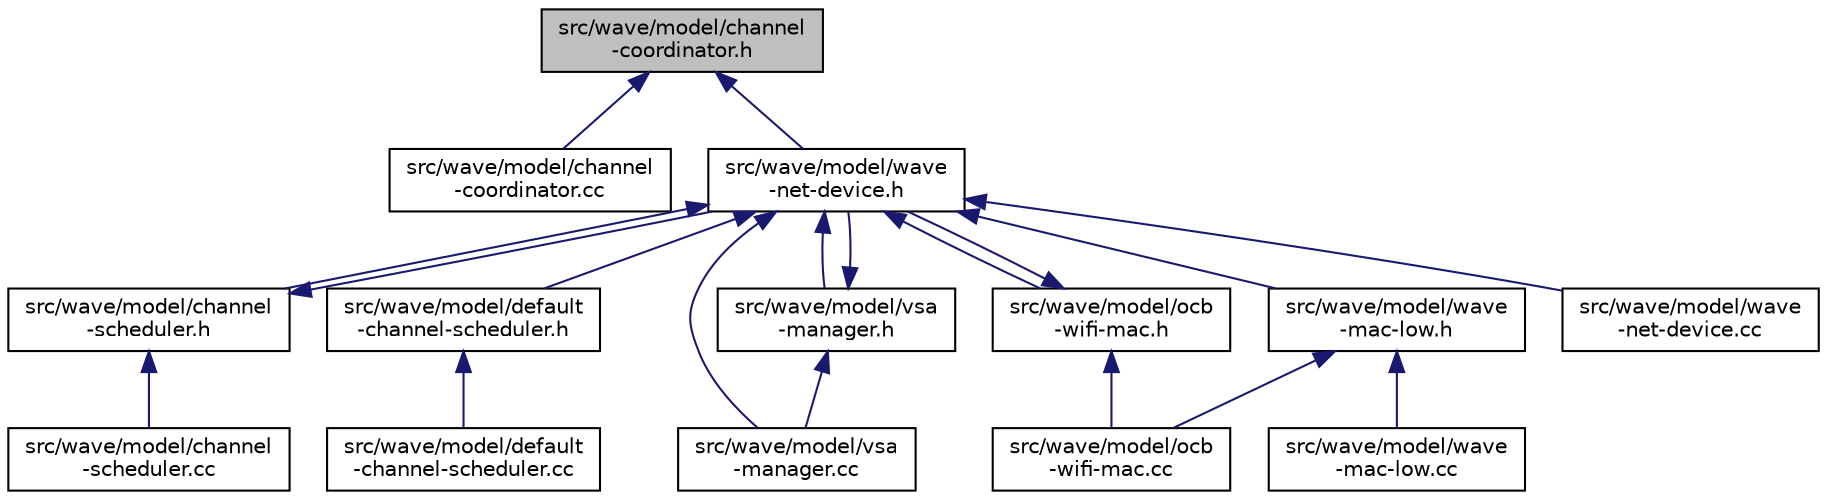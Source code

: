 digraph "src/wave/model/channel-coordinator.h"
{
 // LATEX_PDF_SIZE
  edge [fontname="Helvetica",fontsize="10",labelfontname="Helvetica",labelfontsize="10"];
  node [fontname="Helvetica",fontsize="10",shape=record];
  Node1 [label="src/wave/model/channel\l-coordinator.h",height=0.2,width=0.4,color="black", fillcolor="grey75", style="filled", fontcolor="black",tooltip=" "];
  Node1 -> Node2 [dir="back",color="midnightblue",fontsize="10",style="solid",fontname="Helvetica"];
  Node2 [label="src/wave/model/channel\l-coordinator.cc",height=0.2,width=0.4,color="black", fillcolor="white", style="filled",URL="$channel-coordinator_8cc.html",tooltip=" "];
  Node1 -> Node3 [dir="back",color="midnightblue",fontsize="10",style="solid",fontname="Helvetica"];
  Node3 [label="src/wave/model/wave\l-net-device.h",height=0.2,width=0.4,color="black", fillcolor="white", style="filled",URL="$wave-net-device_8h.html",tooltip=" "];
  Node3 -> Node4 [dir="back",color="midnightblue",fontsize="10",style="solid",fontname="Helvetica"];
  Node4 [label="src/wave/model/channel\l-scheduler.h",height=0.2,width=0.4,color="black", fillcolor="white", style="filled",URL="$channel-scheduler_8h.html",tooltip=" "];
  Node4 -> Node5 [dir="back",color="midnightblue",fontsize="10",style="solid",fontname="Helvetica"];
  Node5 [label="src/wave/model/channel\l-scheduler.cc",height=0.2,width=0.4,color="black", fillcolor="white", style="filled",URL="$channel-scheduler_8cc.html",tooltip=" "];
  Node4 -> Node3 [dir="back",color="midnightblue",fontsize="10",style="solid",fontname="Helvetica"];
  Node3 -> Node6 [dir="back",color="midnightblue",fontsize="10",style="solid",fontname="Helvetica"];
  Node6 [label="src/wave/model/default\l-channel-scheduler.h",height=0.2,width=0.4,color="black", fillcolor="white", style="filled",URL="$default-channel-scheduler_8h.html",tooltip=" "];
  Node6 -> Node7 [dir="back",color="midnightblue",fontsize="10",style="solid",fontname="Helvetica"];
  Node7 [label="src/wave/model/default\l-channel-scheduler.cc",height=0.2,width=0.4,color="black", fillcolor="white", style="filled",URL="$default-channel-scheduler_8cc.html",tooltip=" "];
  Node3 -> Node8 [dir="back",color="midnightblue",fontsize="10",style="solid",fontname="Helvetica"];
  Node8 [label="src/wave/model/ocb\l-wifi-mac.h",height=0.2,width=0.4,color="black", fillcolor="white", style="filled",URL="$ocb-wifi-mac_8h.html",tooltip=" "];
  Node8 -> Node9 [dir="back",color="midnightblue",fontsize="10",style="solid",fontname="Helvetica"];
  Node9 [label="src/wave/model/ocb\l-wifi-mac.cc",height=0.2,width=0.4,color="black", fillcolor="white", style="filled",URL="$ocb-wifi-mac_8cc.html",tooltip=" "];
  Node8 -> Node3 [dir="back",color="midnightblue",fontsize="10",style="solid",fontname="Helvetica"];
  Node3 -> Node10 [dir="back",color="midnightblue",fontsize="10",style="solid",fontname="Helvetica"];
  Node10 [label="src/wave/model/vsa\l-manager.cc",height=0.2,width=0.4,color="black", fillcolor="white", style="filled",URL="$vsa-manager_8cc.html",tooltip=" "];
  Node3 -> Node11 [dir="back",color="midnightblue",fontsize="10",style="solid",fontname="Helvetica"];
  Node11 [label="src/wave/model/vsa\l-manager.h",height=0.2,width=0.4,color="black", fillcolor="white", style="filled",URL="$vsa-manager_8h.html",tooltip=" "];
  Node11 -> Node10 [dir="back",color="midnightblue",fontsize="10",style="solid",fontname="Helvetica"];
  Node11 -> Node3 [dir="back",color="midnightblue",fontsize="10",style="solid",fontname="Helvetica"];
  Node3 -> Node12 [dir="back",color="midnightblue",fontsize="10",style="solid",fontname="Helvetica"];
  Node12 [label="src/wave/model/wave\l-mac-low.h",height=0.2,width=0.4,color="black", fillcolor="white", style="filled",URL="$wave-mac-low_8h.html",tooltip=" "];
  Node12 -> Node9 [dir="back",color="midnightblue",fontsize="10",style="solid",fontname="Helvetica"];
  Node12 -> Node13 [dir="back",color="midnightblue",fontsize="10",style="solid",fontname="Helvetica"];
  Node13 [label="src/wave/model/wave\l-mac-low.cc",height=0.2,width=0.4,color="black", fillcolor="white", style="filled",URL="$wave-mac-low_8cc.html",tooltip=" "];
  Node3 -> Node14 [dir="back",color="midnightblue",fontsize="10",style="solid",fontname="Helvetica"];
  Node14 [label="src/wave/model/wave\l-net-device.cc",height=0.2,width=0.4,color="black", fillcolor="white", style="filled",URL="$wave-net-device_8cc.html",tooltip=" "];
}
